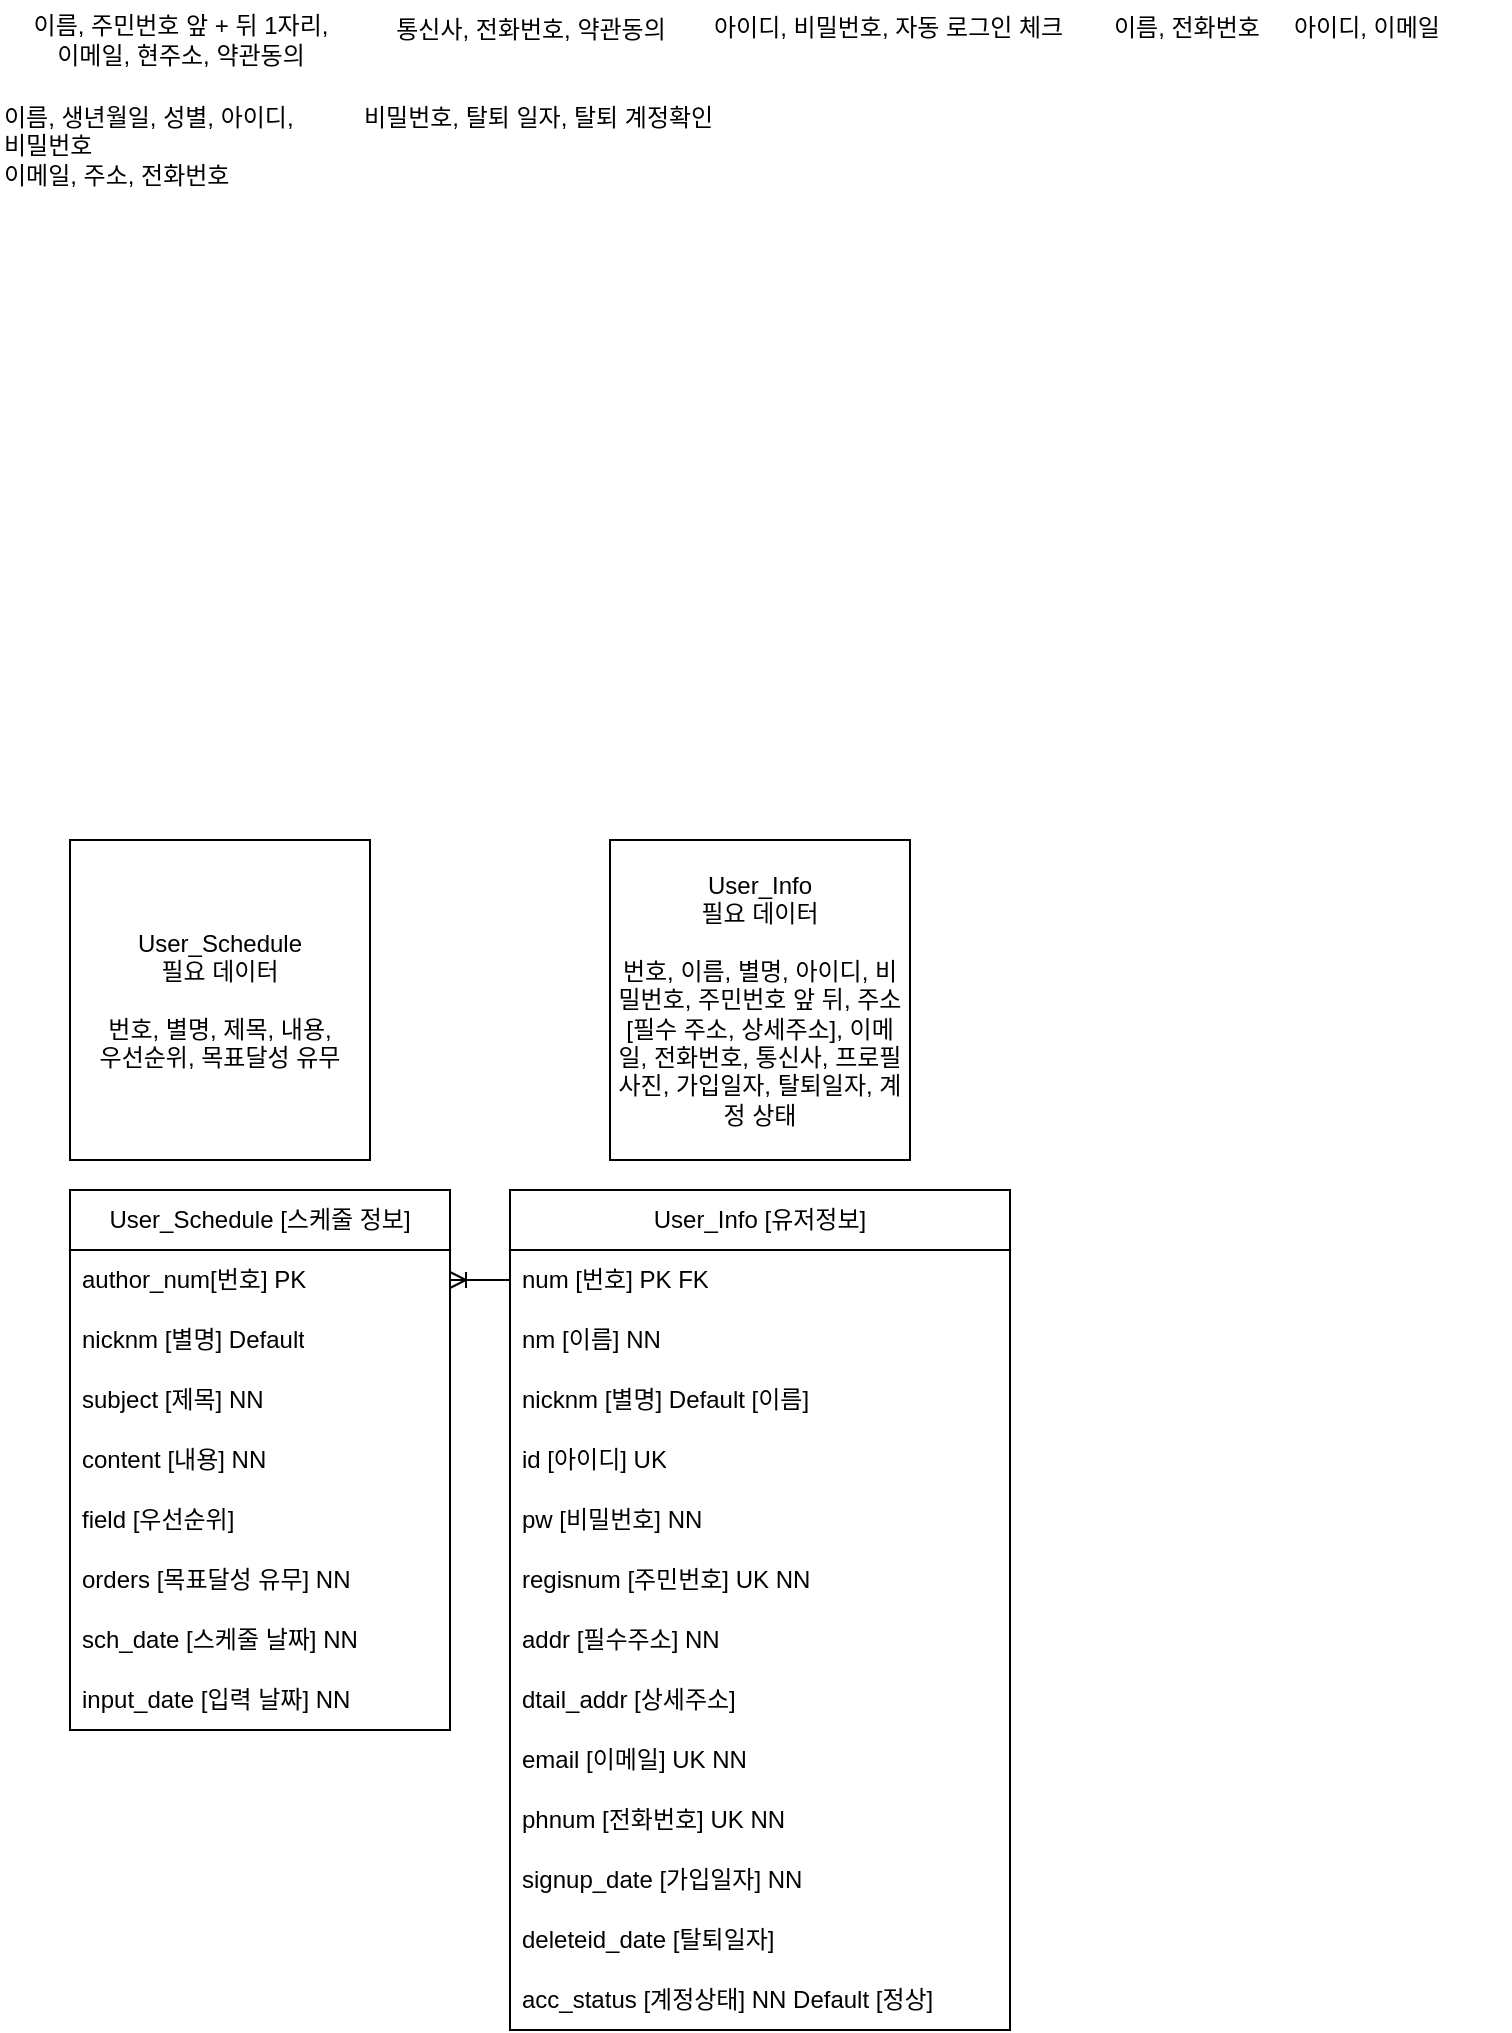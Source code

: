 <mxfile version="24.7.17">
  <diagram name="페이지-1" id="YMai1YUVfUBF3lLc7sM1">
    <mxGraphModel dx="989" dy="610" grid="1" gridSize="10" guides="1" tooltips="1" connect="1" arrows="1" fold="1" page="1" pageScale="1" pageWidth="827" pageHeight="1169" math="0" shadow="0">
      <root>
        <mxCell id="0" />
        <mxCell id="1" parent="0" />
        <mxCell id="S7mDRHHhHcW8NyFeJlAd-3" value="User_Info [유저정보]" style="swimlane;fontStyle=0;childLayout=stackLayout;horizontal=1;startSize=30;horizontalStack=0;resizeParent=1;resizeParentMax=0;resizeLast=0;collapsible=1;marginBottom=0;whiteSpace=wrap;html=1;movable=1;resizable=1;rotatable=1;deletable=1;editable=1;locked=0;connectable=1;" parent="1" vertex="1">
          <mxGeometry x="270" y="600" width="250" height="420" as="geometry" />
        </mxCell>
        <mxCell id="S7mDRHHhHcW8NyFeJlAd-4" value="num [번호] PK FK" style="text;strokeColor=none;fillColor=none;align=left;verticalAlign=middle;spacingLeft=4;spacingRight=4;overflow=hidden;points=[[0,0.5],[1,0.5]];portConstraint=eastwest;rotatable=0;whiteSpace=wrap;html=1;" parent="S7mDRHHhHcW8NyFeJlAd-3" vertex="1">
          <mxGeometry y="30" width="250" height="30" as="geometry" />
        </mxCell>
        <mxCell id="S7mDRHHhHcW8NyFeJlAd-31" value="nm [이름] NN" style="text;strokeColor=none;fillColor=none;align=left;verticalAlign=middle;spacingLeft=4;spacingRight=4;overflow=hidden;points=[[0,0.5],[1,0.5]];portConstraint=eastwest;rotatable=0;whiteSpace=wrap;html=1;" parent="S7mDRHHhHcW8NyFeJlAd-3" vertex="1">
          <mxGeometry y="60" width="250" height="30" as="geometry" />
        </mxCell>
        <mxCell id="S7mDRHHhHcW8NyFeJlAd-27" value="nicknm [별명] Default [이름]" style="text;strokeColor=none;fillColor=none;align=left;verticalAlign=middle;spacingLeft=4;spacingRight=4;overflow=hidden;points=[[0,0.5],[1,0.5]];portConstraint=eastwest;rotatable=0;whiteSpace=wrap;html=1;" parent="S7mDRHHhHcW8NyFeJlAd-3" vertex="1">
          <mxGeometry y="90" width="250" height="30" as="geometry" />
        </mxCell>
        <mxCell id="S7mDRHHhHcW8NyFeJlAd-28" value="id [아이디] UK" style="text;strokeColor=none;fillColor=none;align=left;verticalAlign=middle;spacingLeft=4;spacingRight=4;overflow=hidden;points=[[0,0.5],[1,0.5]];portConstraint=eastwest;rotatable=0;whiteSpace=wrap;html=1;" parent="S7mDRHHhHcW8NyFeJlAd-3" vertex="1">
          <mxGeometry y="120" width="250" height="30" as="geometry" />
        </mxCell>
        <mxCell id="S7mDRHHhHcW8NyFeJlAd-29" value="pw&lt;span style=&quot;background-color: initial;&quot;&gt;&amp;nbsp;[비밀번호] NN&lt;/span&gt;" style="text;strokeColor=none;fillColor=none;align=left;verticalAlign=middle;spacingLeft=4;spacingRight=4;overflow=hidden;points=[[0,0.5],[1,0.5]];portConstraint=eastwest;rotatable=0;whiteSpace=wrap;html=1;" parent="S7mDRHHhHcW8NyFeJlAd-3" vertex="1">
          <mxGeometry y="150" width="250" height="30" as="geometry" />
        </mxCell>
        <mxCell id="S7mDRHHhHcW8NyFeJlAd-32" value="regisnum [주민번호] UK NN" style="text;strokeColor=none;fillColor=none;align=left;verticalAlign=middle;spacingLeft=4;spacingRight=4;overflow=hidden;points=[[0,0.5],[1,0.5]];portConstraint=eastwest;rotatable=0;whiteSpace=wrap;html=1;" parent="S7mDRHHhHcW8NyFeJlAd-3" vertex="1">
          <mxGeometry y="180" width="250" height="30" as="geometry" />
        </mxCell>
        <mxCell id="S7mDRHHhHcW8NyFeJlAd-33" value="addr [필수주소] NN" style="text;strokeColor=none;fillColor=none;align=left;verticalAlign=middle;spacingLeft=4;spacingRight=4;overflow=hidden;points=[[0,0.5],[1,0.5]];portConstraint=eastwest;rotatable=0;whiteSpace=wrap;html=1;" parent="S7mDRHHhHcW8NyFeJlAd-3" vertex="1">
          <mxGeometry y="210" width="250" height="30" as="geometry" />
        </mxCell>
        <mxCell id="S7mDRHHhHcW8NyFeJlAd-36" value="dtail_addr [상세주소]" style="text;strokeColor=none;fillColor=none;align=left;verticalAlign=middle;spacingLeft=4;spacingRight=4;overflow=hidden;points=[[0,0.5],[1,0.5]];portConstraint=eastwest;rotatable=0;whiteSpace=wrap;html=1;" parent="S7mDRHHhHcW8NyFeJlAd-3" vertex="1">
          <mxGeometry y="240" width="250" height="30" as="geometry" />
        </mxCell>
        <mxCell id="S7mDRHHhHcW8NyFeJlAd-34" value="email [이메일] UK NN" style="text;strokeColor=none;fillColor=none;align=left;verticalAlign=middle;spacingLeft=4;spacingRight=4;overflow=hidden;points=[[0,0.5],[1,0.5]];portConstraint=eastwest;rotatable=0;whiteSpace=wrap;html=1;" parent="S7mDRHHhHcW8NyFeJlAd-3" vertex="1">
          <mxGeometry y="270" width="250" height="30" as="geometry" />
        </mxCell>
        <mxCell id="S7mDRHHhHcW8NyFeJlAd-30" value="phnum [전화번호] UK NN" style="text;strokeColor=none;fillColor=none;align=left;verticalAlign=middle;spacingLeft=4;spacingRight=4;overflow=hidden;points=[[0,0.5],[1,0.5]];portConstraint=eastwest;rotatable=0;whiteSpace=wrap;html=1;" parent="S7mDRHHhHcW8NyFeJlAd-3" vertex="1">
          <mxGeometry y="300" width="250" height="30" as="geometry" />
        </mxCell>
        <mxCell id="gNanaMNj7XWX74bIFemr-14" value="signup_date [가입일자] NN" style="text;strokeColor=none;fillColor=none;align=left;verticalAlign=middle;spacingLeft=4;spacingRight=4;overflow=hidden;points=[[0,0.5],[1,0.5]];portConstraint=eastwest;rotatable=0;whiteSpace=wrap;html=1;" vertex="1" parent="S7mDRHHhHcW8NyFeJlAd-3">
          <mxGeometry y="330" width="250" height="30" as="geometry" />
        </mxCell>
        <mxCell id="gNanaMNj7XWX74bIFemr-15" value="deleteid_date [탈퇴일자]" style="text;strokeColor=none;fillColor=none;align=left;verticalAlign=middle;spacingLeft=4;spacingRight=4;overflow=hidden;points=[[0,0.5],[1,0.5]];portConstraint=eastwest;rotatable=0;whiteSpace=wrap;html=1;" vertex="1" parent="S7mDRHHhHcW8NyFeJlAd-3">
          <mxGeometry y="360" width="250" height="30" as="geometry" />
        </mxCell>
        <mxCell id="gNanaMNj7XWX74bIFemr-16" value="acc_status [계정상태] NN Default [정상]" style="text;strokeColor=none;fillColor=none;align=left;verticalAlign=middle;spacingLeft=4;spacingRight=4;overflow=hidden;points=[[0,0.5],[1,0.5]];portConstraint=eastwest;rotatable=0;whiteSpace=wrap;html=1;" vertex="1" parent="S7mDRHHhHcW8NyFeJlAd-3">
          <mxGeometry y="390" width="250" height="30" as="geometry" />
        </mxCell>
        <mxCell id="S7mDRHHhHcW8NyFeJlAd-18" value="&lt;div&gt;이름, 주민번호 앞 + 뒤 1자리,&lt;/div&gt;&lt;div&gt;이메일, 현주소, 약관동의&lt;/div&gt;" style="text;html=1;align=center;verticalAlign=middle;resizable=0;points=[];autosize=1;strokeColor=none;fillColor=none;" parent="1" vertex="1">
          <mxGeometry x="15" y="5" width="180" height="40" as="geometry" />
        </mxCell>
        <mxCell id="S7mDRHHhHcW8NyFeJlAd-19" value="통신사, 전화번호, 약관동의" style="text;html=1;align=center;verticalAlign=middle;resizable=0;points=[];autosize=1;strokeColor=none;fillColor=none;" parent="1" vertex="1">
          <mxGeometry x="195" y="5" width="170" height="30" as="geometry" />
        </mxCell>
        <mxCell id="S7mDRHHhHcW8NyFeJlAd-20" value="아이디, 비밀번호, 자동 로그인 체크" style="text;whiteSpace=wrap;" parent="1" vertex="1">
          <mxGeometry x="370" y="5" width="220" height="40" as="geometry" />
        </mxCell>
        <mxCell id="S7mDRHHhHcW8NyFeJlAd-21" value="이름, 전화번호" style="text;whiteSpace=wrap;" parent="1" vertex="1">
          <mxGeometry x="570" y="5" width="110" height="40" as="geometry" />
        </mxCell>
        <mxCell id="S7mDRHHhHcW8NyFeJlAd-22" value="아이디, 이메일" style="text;whiteSpace=wrap;" parent="1" vertex="1">
          <mxGeometry x="660" y="5" width="110" height="40" as="geometry" />
        </mxCell>
        <mxCell id="S7mDRHHhHcW8NyFeJlAd-23" value="이름, 생년월일, 성별, 아이디,&#xa;비밀번호&#xa;이메일, 주소, 전화번호" style="text;whiteSpace=wrap;" parent="1" vertex="1">
          <mxGeometry x="15" y="50" width="190" height="70" as="geometry" />
        </mxCell>
        <mxCell id="S7mDRHHhHcW8NyFeJlAd-24" value="비밀번호, 탈퇴 일자, 탈퇴 계정확인" style="text;whiteSpace=wrap;" parent="1" vertex="1">
          <mxGeometry x="195" y="50" width="220" height="40" as="geometry" />
        </mxCell>
        <mxCell id="S7mDRHHhHcW8NyFeJlAd-26" value="User_Info&lt;br&gt;필요 데이터&lt;br&gt;&lt;br&gt;번호, 이름, 별명, 아이디, 비밀번호, 주민번호 앞 뒤, 주소[필수 주소, 상세주소], 이메일, 전화번호, 통신사, 프로필 사진, 가입일자, 탈퇴일자, 계정 상태" style="rounded=0;whiteSpace=wrap;html=1;" parent="1" vertex="1">
          <mxGeometry x="320" y="425" width="150" height="160" as="geometry" />
        </mxCell>
        <mxCell id="I9CSlLUvgXdBs6rNi_f5-2" value="User_Schedule [스케줄 정보]" style="swimlane;fontStyle=0;childLayout=stackLayout;horizontal=1;startSize=30;horizontalStack=0;resizeParent=1;resizeParentMax=0;resizeLast=0;collapsible=1;marginBottom=0;whiteSpace=wrap;html=1;movable=1;resizable=1;rotatable=1;deletable=1;editable=1;locked=0;connectable=1;" parent="1" vertex="1">
          <mxGeometry x="50" y="600" width="190" height="270" as="geometry" />
        </mxCell>
        <mxCell id="I9CSlLUvgXdBs6rNi_f5-3" value="author_num[번호] PK" style="text;strokeColor=none;fillColor=none;align=left;verticalAlign=middle;spacingLeft=4;spacingRight=4;overflow=hidden;points=[[0,0.5],[1,0.5]];portConstraint=eastwest;rotatable=0;whiteSpace=wrap;html=1;" parent="I9CSlLUvgXdBs6rNi_f5-2" vertex="1">
          <mxGeometry y="30" width="190" height="30" as="geometry" />
        </mxCell>
        <mxCell id="I9CSlLUvgXdBs6rNi_f5-5" value="nicknm [별명] Default" style="text;strokeColor=none;fillColor=none;align=left;verticalAlign=middle;spacingLeft=4;spacingRight=4;overflow=hidden;points=[[0,0.5],[1,0.5]];portConstraint=eastwest;rotatable=0;whiteSpace=wrap;html=1;" parent="I9CSlLUvgXdBs6rNi_f5-2" vertex="1">
          <mxGeometry y="60" width="190" height="30" as="geometry" />
        </mxCell>
        <mxCell id="I9CSlLUvgXdBs6rNi_f5-15" value="subject [제목] NN" style="text;strokeColor=none;fillColor=none;align=left;verticalAlign=middle;spacingLeft=4;spacingRight=4;overflow=hidden;points=[[0,0.5],[1,0.5]];portConstraint=eastwest;rotatable=0;whiteSpace=wrap;html=1;" parent="I9CSlLUvgXdBs6rNi_f5-2" vertex="1">
          <mxGeometry y="90" width="190" height="30" as="geometry" />
        </mxCell>
        <mxCell id="I9CSlLUvgXdBs6rNi_f5-16" value="content [내용] NN" style="text;strokeColor=none;fillColor=none;align=left;verticalAlign=middle;spacingLeft=4;spacingRight=4;overflow=hidden;points=[[0,0.5],[1,0.5]];portConstraint=eastwest;rotatable=0;whiteSpace=wrap;html=1;" parent="I9CSlLUvgXdBs6rNi_f5-2" vertex="1">
          <mxGeometry y="120" width="190" height="30" as="geometry" />
        </mxCell>
        <mxCell id="I9CSlLUvgXdBs6rNi_f5-17" value="field [우선순위]" style="text;strokeColor=none;fillColor=none;align=left;verticalAlign=middle;spacingLeft=4;spacingRight=4;overflow=hidden;points=[[0,0.5],[1,0.5]];portConstraint=eastwest;rotatable=0;whiteSpace=wrap;html=1;" parent="I9CSlLUvgXdBs6rNi_f5-2" vertex="1">
          <mxGeometry y="150" width="190" height="30" as="geometry" />
        </mxCell>
        <mxCell id="gNanaMNj7XWX74bIFemr-36" value="orders [목표달성 유무] NN" style="text;strokeColor=none;fillColor=none;align=left;verticalAlign=middle;spacingLeft=4;spacingRight=4;overflow=hidden;points=[[0,0.5],[1,0.5]];portConstraint=eastwest;rotatable=0;whiteSpace=wrap;html=1;" vertex="1" parent="I9CSlLUvgXdBs6rNi_f5-2">
          <mxGeometry y="180" width="190" height="30" as="geometry" />
        </mxCell>
        <mxCell id="gNanaMNj7XWX74bIFemr-37" value="sch_date [스케줄 날짜] NN" style="text;strokeColor=none;fillColor=none;align=left;verticalAlign=middle;spacingLeft=4;spacingRight=4;overflow=hidden;points=[[0,0.5],[1,0.5]];portConstraint=eastwest;rotatable=0;whiteSpace=wrap;html=1;" vertex="1" parent="I9CSlLUvgXdBs6rNi_f5-2">
          <mxGeometry y="210" width="190" height="30" as="geometry" />
        </mxCell>
        <mxCell id="gNanaMNj7XWX74bIFemr-1" value="input_date [입력 날짜] NN" style="text;strokeColor=none;fillColor=none;align=left;verticalAlign=middle;spacingLeft=4;spacingRight=4;overflow=hidden;points=[[0,0.5],[1,0.5]];portConstraint=eastwest;rotatable=0;whiteSpace=wrap;html=1;" vertex="1" parent="I9CSlLUvgXdBs6rNi_f5-2">
          <mxGeometry y="240" width="190" height="30" as="geometry" />
        </mxCell>
        <mxCell id="gNanaMNj7XWX74bIFemr-10" value="User_Schedule&lt;br&gt;필요 데이터&lt;br&gt;&lt;br&gt;번호, 별명, 제목, 내용,&lt;div&gt;우선순위, 목표달성 유무&lt;/div&gt;" style="rounded=0;whiteSpace=wrap;html=1;" vertex="1" parent="1">
          <mxGeometry x="50" y="425" width="150" height="160" as="geometry" />
        </mxCell>
        <mxCell id="gNanaMNj7XWX74bIFemr-32" value="" style="edgeStyle=entityRelationEdgeStyle;fontSize=12;html=1;endArrow=ERoneToMany;rounded=0;exitX=0;exitY=0.5;exitDx=0;exitDy=0;entryX=1;entryY=0.5;entryDx=0;entryDy=0;" edge="1" parent="1" source="S7mDRHHhHcW8NyFeJlAd-4" target="I9CSlLUvgXdBs6rNi_f5-3">
          <mxGeometry width="100" height="100" relative="1" as="geometry">
            <mxPoint x="340" y="800" as="sourcePoint" />
            <mxPoint x="440" y="700" as="targetPoint" />
            <Array as="points">
              <mxPoint x="270" y="710" />
            </Array>
          </mxGeometry>
        </mxCell>
      </root>
    </mxGraphModel>
  </diagram>
</mxfile>
